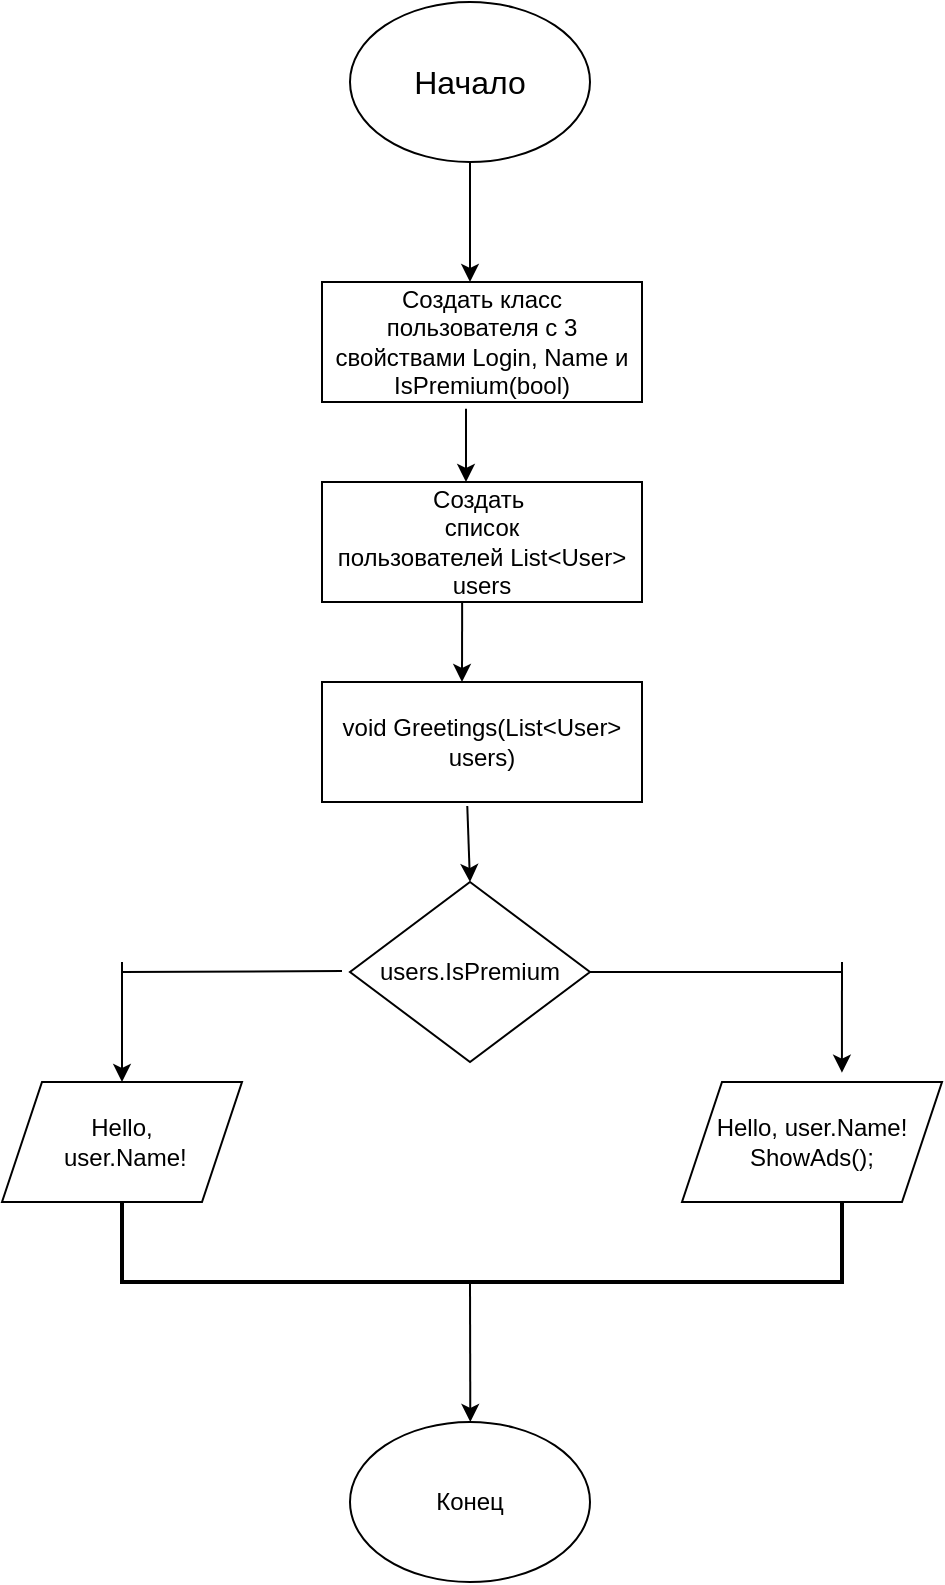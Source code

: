 <mxfile version="24.4.4" type="github">
  <diagram id="C5RBs43oDa-KdzZeNtuy" name="Page-1">
    <mxGraphModel dx="746" dy="465" grid="1" gridSize="10" guides="1" tooltips="1" connect="1" arrows="1" fold="1" page="1" pageScale="1" pageWidth="827" pageHeight="1169" math="0" shadow="0">
      <root>
        <mxCell id="WIyWlLk6GJQsqaUBKTNV-0" />
        <mxCell id="WIyWlLk6GJQsqaUBKTNV-1" parent="WIyWlLk6GJQsqaUBKTNV-0" />
        <mxCell id="z-kclkcZKXiEOrLD0j76-0" value="&lt;font style=&quot;font-size: 16px;&quot;&gt;Начало&lt;/font&gt;" style="ellipse;whiteSpace=wrap;html=1;" vertex="1" parent="WIyWlLk6GJQsqaUBKTNV-1">
          <mxGeometry x="354" y="80" width="120" height="80" as="geometry" />
        </mxCell>
        <mxCell id="z-kclkcZKXiEOrLD0j76-1" value="" style="endArrow=classic;html=1;rounded=0;exitX=0.5;exitY=1;exitDx=0;exitDy=0;" edge="1" parent="WIyWlLk6GJQsqaUBKTNV-1" source="z-kclkcZKXiEOrLD0j76-0">
          <mxGeometry width="50" height="50" relative="1" as="geometry">
            <mxPoint x="360" y="270" as="sourcePoint" />
            <mxPoint x="414" y="220" as="targetPoint" />
          </mxGeometry>
        </mxCell>
        <mxCell id="z-kclkcZKXiEOrLD0j76-2" value="Создать класс пользователя с 3 свойствами Login, Name и IsPremium(bool)" style="rounded=0;whiteSpace=wrap;html=1;" vertex="1" parent="WIyWlLk6GJQsqaUBKTNV-1">
          <mxGeometry x="340" y="220" width="160" height="60" as="geometry" />
        </mxCell>
        <mxCell id="z-kclkcZKXiEOrLD0j76-4" value="" style="endArrow=classic;html=1;rounded=0;exitX=0.45;exitY=1.056;exitDx=0;exitDy=0;exitPerimeter=0;" edge="1" parent="WIyWlLk6GJQsqaUBKTNV-1" source="z-kclkcZKXiEOrLD0j76-2">
          <mxGeometry width="50" height="50" relative="1" as="geometry">
            <mxPoint x="389" y="340" as="sourcePoint" />
            <mxPoint x="412" y="320" as="targetPoint" />
          </mxGeometry>
        </mxCell>
        <mxCell id="z-kclkcZKXiEOrLD0j76-5" value="Создать&amp;nbsp;&lt;div&gt;список&lt;/div&gt;&lt;div&gt;пользователей List&amp;lt;User&amp;gt; users&lt;/div&gt;" style="rounded=0;whiteSpace=wrap;html=1;" vertex="1" parent="WIyWlLk6GJQsqaUBKTNV-1">
          <mxGeometry x="340" y="320" width="160" height="60" as="geometry" />
        </mxCell>
        <mxCell id="z-kclkcZKXiEOrLD0j76-6" value="" style="endArrow=classic;html=1;rounded=0;exitX=0.438;exitY=1;exitDx=0;exitDy=0;exitPerimeter=0;" edge="1" parent="WIyWlLk6GJQsqaUBKTNV-1" source="z-kclkcZKXiEOrLD0j76-5">
          <mxGeometry width="50" height="50" relative="1" as="geometry">
            <mxPoint x="389" y="430" as="sourcePoint" />
            <mxPoint x="410" y="420" as="targetPoint" />
          </mxGeometry>
        </mxCell>
        <mxCell id="z-kclkcZKXiEOrLD0j76-7" value="users.IsPremium" style="rhombus;whiteSpace=wrap;html=1;" vertex="1" parent="WIyWlLk6GJQsqaUBKTNV-1">
          <mxGeometry x="354" y="520" width="120" height="90" as="geometry" />
        </mxCell>
        <mxCell id="z-kclkcZKXiEOrLD0j76-9" value="void Greetings(List&amp;lt;User&amp;gt; users)" style="rounded=0;whiteSpace=wrap;html=1;" vertex="1" parent="WIyWlLk6GJQsqaUBKTNV-1">
          <mxGeometry x="340" y="420" width="160" height="60" as="geometry" />
        </mxCell>
        <mxCell id="z-kclkcZKXiEOrLD0j76-10" value="" style="endArrow=classic;html=1;rounded=0;exitX=0.454;exitY=1.033;exitDx=0;exitDy=0;exitPerimeter=0;entryX=0.5;entryY=0;entryDx=0;entryDy=0;" edge="1" parent="WIyWlLk6GJQsqaUBKTNV-1" source="z-kclkcZKXiEOrLD0j76-9" target="z-kclkcZKXiEOrLD0j76-7">
          <mxGeometry width="50" height="50" relative="1" as="geometry">
            <mxPoint x="400" y="520" as="sourcePoint" />
            <mxPoint x="450" y="470" as="targetPoint" />
          </mxGeometry>
        </mxCell>
        <mxCell id="z-kclkcZKXiEOrLD0j76-11" value="Hello,&lt;div&gt;&amp;nbsp;user.Name!&lt;/div&gt;" style="shape=parallelogram;perimeter=parallelogramPerimeter;whiteSpace=wrap;html=1;fixedSize=1;" vertex="1" parent="WIyWlLk6GJQsqaUBKTNV-1">
          <mxGeometry x="180" y="620" width="120" height="60" as="geometry" />
        </mxCell>
        <mxCell id="z-kclkcZKXiEOrLD0j76-12" value="Hello, user.Name!&lt;br&gt;ShowAds();" style="shape=parallelogram;perimeter=parallelogramPerimeter;whiteSpace=wrap;html=1;fixedSize=1;" vertex="1" parent="WIyWlLk6GJQsqaUBKTNV-1">
          <mxGeometry x="520" y="620" width="130" height="60" as="geometry" />
        </mxCell>
        <mxCell id="z-kclkcZKXiEOrLD0j76-17" value="" style="endArrow=none;html=1;rounded=0;" edge="1" parent="WIyWlLk6GJQsqaUBKTNV-1">
          <mxGeometry width="50" height="50" relative="1" as="geometry">
            <mxPoint x="240" y="565" as="sourcePoint" />
            <mxPoint x="350" y="564.5" as="targetPoint" />
          </mxGeometry>
        </mxCell>
        <mxCell id="z-kclkcZKXiEOrLD0j76-18" value="" style="endArrow=classic;html=1;rounded=0;entryX=0.5;entryY=0;entryDx=0;entryDy=0;" edge="1" parent="WIyWlLk6GJQsqaUBKTNV-1" target="z-kclkcZKXiEOrLD0j76-11">
          <mxGeometry width="50" height="50" relative="1" as="geometry">
            <mxPoint x="240" y="560" as="sourcePoint" />
            <mxPoint x="290" y="510" as="targetPoint" />
          </mxGeometry>
        </mxCell>
        <mxCell id="z-kclkcZKXiEOrLD0j76-19" value="" style="endArrow=none;html=1;rounded=0;exitX=1;exitY=0.5;exitDx=0;exitDy=0;" edge="1" parent="WIyWlLk6GJQsqaUBKTNV-1" source="z-kclkcZKXiEOrLD0j76-7">
          <mxGeometry width="50" height="50" relative="1" as="geometry">
            <mxPoint x="480" y="560" as="sourcePoint" />
            <mxPoint x="600" y="565" as="targetPoint" />
          </mxGeometry>
        </mxCell>
        <mxCell id="z-kclkcZKXiEOrLD0j76-20" value="" style="endArrow=classic;html=1;rounded=0;entryX=0.615;entryY=-0.078;entryDx=0;entryDy=0;entryPerimeter=0;" edge="1" parent="WIyWlLk6GJQsqaUBKTNV-1" target="z-kclkcZKXiEOrLD0j76-12">
          <mxGeometry width="50" height="50" relative="1" as="geometry">
            <mxPoint x="600" y="560" as="sourcePoint" />
            <mxPoint x="600" y="610" as="targetPoint" />
          </mxGeometry>
        </mxCell>
        <mxCell id="z-kclkcZKXiEOrLD0j76-21" value="" style="strokeWidth=2;html=1;shape=mxgraph.flowchart.annotation_1;align=left;pointerEvents=1;direction=north;" vertex="1" parent="WIyWlLk6GJQsqaUBKTNV-1">
          <mxGeometry x="240" y="680" width="360" height="40" as="geometry" />
        </mxCell>
        <mxCell id="z-kclkcZKXiEOrLD0j76-22" value="" style="endArrow=classic;html=1;rounded=0;exitX=-0.25;exitY=0.444;exitDx=0;exitDy=0;exitPerimeter=0;" edge="1" parent="WIyWlLk6GJQsqaUBKTNV-1">
          <mxGeometry width="50" height="50" relative="1" as="geometry">
            <mxPoint x="414.0" y="720" as="sourcePoint" />
            <mxPoint x="414.16" y="790" as="targetPoint" />
            <Array as="points">
              <mxPoint x="414.16" y="790" />
            </Array>
          </mxGeometry>
        </mxCell>
        <mxCell id="z-kclkcZKXiEOrLD0j76-23" value="Конец" style="ellipse;whiteSpace=wrap;html=1;" vertex="1" parent="WIyWlLk6GJQsqaUBKTNV-1">
          <mxGeometry x="354" y="790" width="120" height="80" as="geometry" />
        </mxCell>
      </root>
    </mxGraphModel>
  </diagram>
</mxfile>
